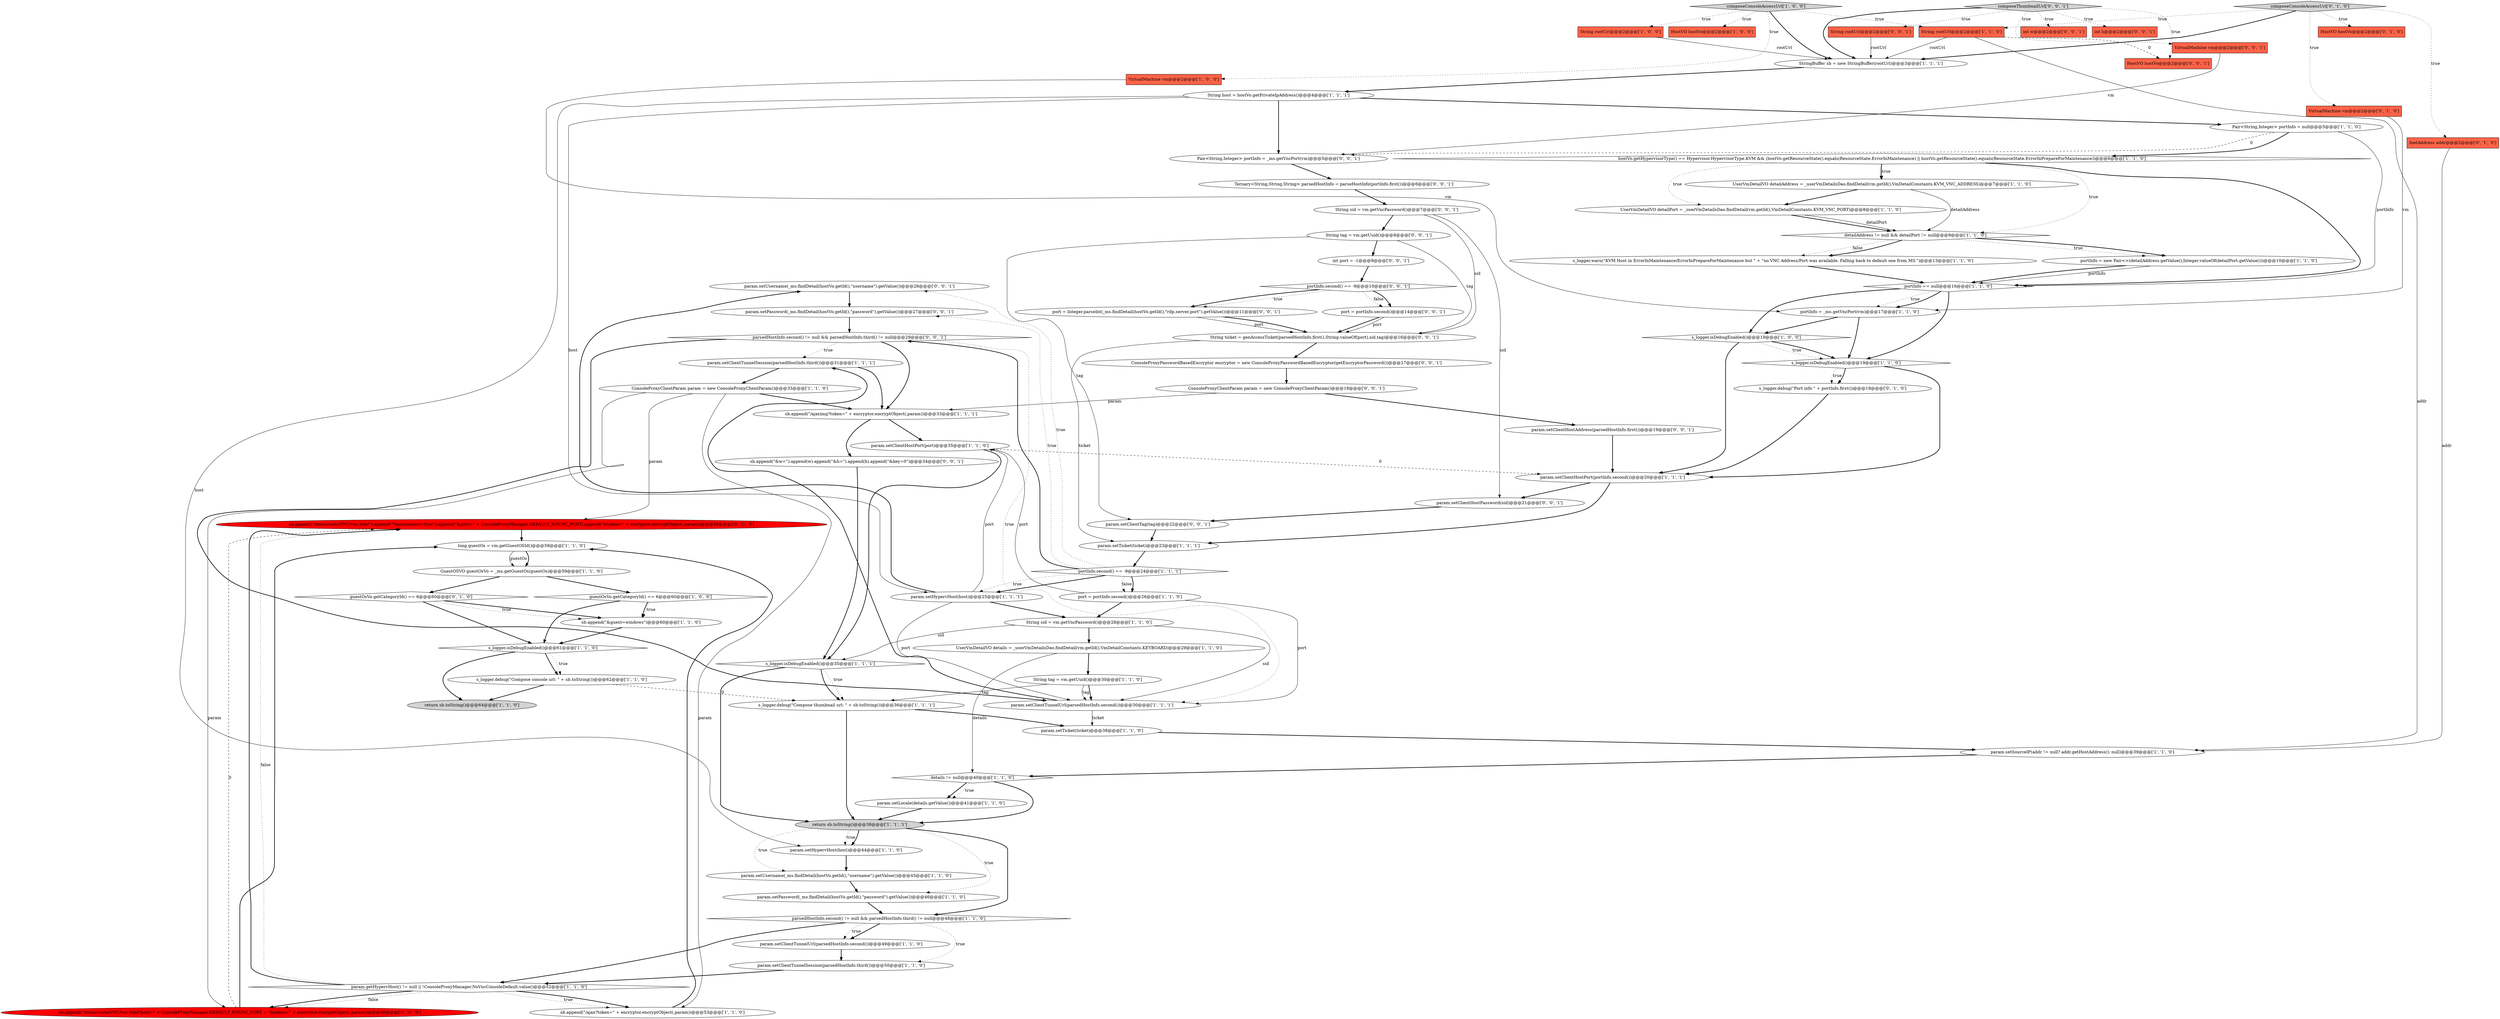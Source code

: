 digraph {
68 [style = filled, label = "param.setUsername(_ms.findDetail(hostVo.getId(),\"username\").getValue())@@@26@@@['0', '0', '1']", fillcolor = white, shape = ellipse image = "AAA0AAABBB3BBB"];
63 [style = filled, label = "param.setClientTag(tag)@@@22@@@['0', '0', '1']", fillcolor = white, shape = ellipse image = "AAA0AAABBB3BBB"];
7 [style = filled, label = "s_logger.isDebugEnabled()@@@61@@@['1', '1', '0']", fillcolor = white, shape = diamond image = "AAA0AAABBB1BBB"];
50 [style = filled, label = "hostVo.getHypervisorType() == Hypervisor.HypervisorType.KVM && (hostVo.getResourceState().equals(ResourceState.ErrorInMaintenance) || hostVo.getResourceState().equals(ResourceState.ErrorInPrepareForMaintenance))@@@6@@@['1', '1', '0']", fillcolor = white, shape = diamond image = "AAA0AAABBB1BBB"];
28 [style = filled, label = "portInfo = new Pair<>(detailAddress.getValue(),Integer.valueOf(detailPort.getValue()))@@@10@@@['1', '1', '0']", fillcolor = white, shape = ellipse image = "AAA0AAABBB1BBB"];
33 [style = filled, label = "return sb.toString()@@@64@@@['1', '1', '0']", fillcolor = lightgray, shape = ellipse image = "AAA0AAABBB1BBB"];
8 [style = filled, label = "ConsoleProxyClientParam param = new ConsoleProxyClientParam()@@@33@@@['1', '1', '0']", fillcolor = white, shape = ellipse image = "AAA0AAABBB1BBB"];
46 [style = filled, label = "param.setTicket(ticket)@@@38@@@['1', '1', '0']", fillcolor = white, shape = ellipse image = "AAA0AAABBB1BBB"];
9 [style = filled, label = "parsedHostInfo.second() != null && parsedHostInfo.third() != null@@@48@@@['1', '1', '0']", fillcolor = white, shape = diamond image = "AAA0AAABBB1BBB"];
5 [style = filled, label = "s_logger.isDebugEnabled()@@@19@@@['1', '0', '0']", fillcolor = white, shape = diamond image = "AAA0AAABBB1BBB"];
64 [style = filled, label = "int w@@@2@@@['0', '0', '1']", fillcolor = tomato, shape = box image = "AAA0AAABBB3BBB"];
81 [style = filled, label = "int h@@@2@@@['0', '0', '1']", fillcolor = tomato, shape = box image = "AAA0AAABBB3BBB"];
77 [style = filled, label = "int port = -1@@@9@@@['0', '0', '1']", fillcolor = white, shape = ellipse image = "AAA0AAABBB3BBB"];
59 [style = filled, label = "VirtualMachine vm@@@2@@@['0', '1', '0']", fillcolor = tomato, shape = box image = "AAA0AAABBB2BBB"];
78 [style = filled, label = "Ternary<String,String,String> parsedHostInfo = parseHostInfo(portInfo.first())@@@6@@@['0', '0', '1']", fillcolor = white, shape = ellipse image = "AAA0AAABBB3BBB"];
41 [style = filled, label = "String rootUrl@@@2@@@['1', '0', '0']", fillcolor = tomato, shape = box image = "AAA0AAABBB1BBB"];
13 [style = filled, label = "String tag = vm.getUuid()@@@30@@@['1', '1', '0']", fillcolor = white, shape = ellipse image = "AAA0AAABBB1BBB"];
80 [style = filled, label = "parsedHostInfo.second() != null && parsedHostInfo.third() != null@@@29@@@['0', '0', '1']", fillcolor = white, shape = diamond image = "AAA0AAABBB3BBB"];
43 [style = filled, label = "param.setTicket(ticket)@@@23@@@['1', '1', '1']", fillcolor = white, shape = ellipse image = "AAA0AAABBB1BBB"];
66 [style = filled, label = "port = portInfo.second()@@@14@@@['0', '0', '1']", fillcolor = white, shape = ellipse image = "AAA0AAABBB3BBB"];
39 [style = filled, label = "param.setPassword(_ms.findDetail(hostVo.getId(),\"password\").getValue())@@@46@@@['1', '1', '0']", fillcolor = white, shape = ellipse image = "AAA0AAABBB1BBB"];
27 [style = filled, label = "composeConsoleAccessUrl['1', '0', '0']", fillcolor = lightgray, shape = diamond image = "AAA0AAABBB1BBB"];
35 [style = filled, label = "param.setLocale(details.getValue())@@@41@@@['1', '1', '0']", fillcolor = white, shape = ellipse image = "AAA0AAABBB1BBB"];
26 [style = filled, label = "UserVmDetailVO detailAddress = _userVmDetailsDao.findDetail(vm.getId(),VmDetailConstants.KVM_VNC_ADDRESS)@@@7@@@['1', '1', '0']", fillcolor = white, shape = ellipse image = "AAA0AAABBB1BBB"];
53 [style = filled, label = "portInfo.second() == -9@@@24@@@['1', '1', '1']", fillcolor = white, shape = diamond image = "AAA0AAABBB1BBB"];
72 [style = filled, label = "String tag = vm.getUuid()@@@8@@@['0', '0', '1']", fillcolor = white, shape = ellipse image = "AAA0AAABBB3BBB"];
84 [style = filled, label = "portInfo.second() == -9@@@10@@@['0', '0', '1']", fillcolor = white, shape = diamond image = "AAA0AAABBB3BBB"];
45 [style = filled, label = "portInfo = _ms.getVncPort(vm)@@@17@@@['1', '1', '0']", fillcolor = white, shape = ellipse image = "AAA0AAABBB1BBB"];
17 [style = filled, label = "param.setClientTunnelSession(parsedHostInfo.third())@@@31@@@['1', '1', '1']", fillcolor = white, shape = ellipse image = "AAA0AAABBB1BBB"];
14 [style = filled, label = "details != null@@@40@@@['1', '1', '0']", fillcolor = white, shape = diamond image = "AAA0AAABBB1BBB"];
74 [style = filled, label = "port = Integer.parseInt(_ms.findDetail(hostVo.getId(),\"rdp.server.port\").getValue())@@@11@@@['0', '0', '1']", fillcolor = white, shape = ellipse image = "AAA0AAABBB3BBB"];
29 [style = filled, label = "detailAddress != null && detailPort != null@@@9@@@['1', '1', '0']", fillcolor = white, shape = diamond image = "AAA0AAABBB1BBB"];
11 [style = filled, label = "GuestOSVO guestOsVo = _ms.getGuestOs(guestOs)@@@59@@@['1', '1', '0']", fillcolor = white, shape = ellipse image = "AAA0AAABBB1BBB"];
56 [style = filled, label = "guestOsVo.getCategoryId() == 6@@@60@@@['0', '1', '0']", fillcolor = white, shape = diamond image = "AAA0AAABBB2BBB"];
69 [style = filled, label = "composeThumbnailUrl['0', '0', '1']", fillcolor = lightgray, shape = diamond image = "AAA0AAABBB3BBB"];
2 [style = filled, label = "port = portInfo.second()@@@26@@@['1', '1', '0']", fillcolor = white, shape = ellipse image = "AAA0AAABBB1BBB"];
65 [style = filled, label = "param.setPassword(_ms.findDetail(hostVo.getId(),\"password\").getValue())@@@27@@@['0', '0', '1']", fillcolor = white, shape = ellipse image = "AAA0AAABBB3BBB"];
54 [style = filled, label = "HostVO hostVo@@@2@@@['0', '1', '0']", fillcolor = tomato, shape = box image = "AAA0AAABBB2BBB"];
32 [style = filled, label = "s_logger.debug(\"Compose console url: \" + sb.toString())@@@62@@@['1', '1', '0']", fillcolor = white, shape = ellipse image = "AAA0AAABBB1BBB"];
47 [style = filled, label = "s_logger.debug(\"Compose thumbnail url: \" + sb.toString())@@@36@@@['1', '1', '1']", fillcolor = white, shape = ellipse image = "AAA0AAABBB1BBB"];
6 [style = filled, label = "param.getHypervHost() != null || !ConsoleProxyManager.NoVncConsoleDefault.value()@@@52@@@['1', '1', '0']", fillcolor = white, shape = diamond image = "AAA0AAABBB1BBB"];
70 [style = filled, label = "sb.append(\"&w=\").append(w).append(\"&h=\").append(h).append(\"&key=0\")@@@34@@@['0', '0', '1']", fillcolor = white, shape = ellipse image = "AAA0AAABBB3BBB"];
55 [style = filled, label = "s_logger.debug(\"Port info \" + portInfo.first())@@@19@@@['0', '1', '0']", fillcolor = white, shape = ellipse image = "AAA0AAABBB2BBB"];
36 [style = filled, label = "Pair<String,Integer> portInfo = null@@@5@@@['1', '1', '0']", fillcolor = white, shape = ellipse image = "AAA0AAABBB1BBB"];
34 [style = filled, label = "VirtualMachine vm@@@2@@@['1', '0', '0']", fillcolor = tomato, shape = box image = "AAA0AAABBB1BBB"];
40 [style = filled, label = "param.setClientHostPort(portInfo.second())@@@20@@@['1', '1', '1']", fillcolor = white, shape = ellipse image = "AAA0AAABBB1BBB"];
18 [style = filled, label = "param.setHypervHost(host)@@@44@@@['1', '1', '0']", fillcolor = white, shape = ellipse image = "AAA0AAABBB1BBB"];
52 [style = filled, label = "param.setHypervHost(host)@@@25@@@['1', '1', '1']", fillcolor = white, shape = ellipse image = "AAA0AAABBB1BBB"];
62 [style = filled, label = "Pair<String,Integer> portInfo = _ms.getVncPort(vm)@@@5@@@['0', '0', '1']", fillcolor = white, shape = ellipse image = "AAA0AAABBB3BBB"];
58 [style = filled, label = "sb.append(\"/resource/noVNC/vnc.html\").append(\"?autoconnect=true\").append(\"&port=\" + ConsoleProxyManager.DEFAULT_NOVNC_PORT).append(\"&token=\" + encryptor.encryptObject(,param))@@@56@@@['0', '1', '0']", fillcolor = red, shape = ellipse image = "AAA1AAABBB2BBB"];
73 [style = filled, label = "ConsoleProxyClientParam param = new ConsoleProxyClientParam()@@@18@@@['0', '0', '1']", fillcolor = white, shape = ellipse image = "AAA0AAABBB3BBB"];
60 [style = filled, label = "composeConsoleAccessUrl['0', '1', '0']", fillcolor = lightgray, shape = diamond image = "AAA0AAABBB2BBB"];
51 [style = filled, label = "sb.append(\"&guest=windows\")@@@60@@@['1', '1', '0']", fillcolor = white, shape = ellipse image = "AAA0AAABBB1BBB"];
10 [style = filled, label = "param.setUsername(_ms.findDetail(hostVo.getId(),\"username\").getValue())@@@45@@@['1', '1', '0']", fillcolor = white, shape = ellipse image = "AAA0AAABBB1BBB"];
82 [style = filled, label = "HostVO hostVo@@@2@@@['0', '0', '1']", fillcolor = tomato, shape = box image = "AAA0AAABBB3BBB"];
38 [style = filled, label = "sb.append(\"/ajaximg?token=\" + encryptor.encryptObject(,param))@@@33@@@['1', '1', '1']", fillcolor = white, shape = ellipse image = "AAA0AAABBB1BBB"];
16 [style = filled, label = "sb.append(\"/resource/noVNC/vnc.html?port=\" + ConsoleProxyManager.DEFAULT_NOVNC_PORT + \"&token=\" + encryptor.encryptObject(,param))@@@56@@@['1', '0', '0']", fillcolor = red, shape = ellipse image = "AAA1AAABBB1BBB"];
75 [style = filled, label = "param.setClientHostAddress(parsedHostInfo.first())@@@19@@@['0', '0', '1']", fillcolor = white, shape = ellipse image = "AAA0AAABBB3BBB"];
3 [style = filled, label = "param.setClientTunnelUrl(parsedHostInfo.second())@@@30@@@['1', '1', '1']", fillcolor = white, shape = ellipse image = "AAA0AAABBB1BBB"];
4 [style = filled, label = "String sid = vm.getVncPassword()@@@28@@@['1', '1', '0']", fillcolor = white, shape = ellipse image = "AAA0AAABBB1BBB"];
76 [style = filled, label = "param.setClientHostPassword(sid)@@@21@@@['0', '0', '1']", fillcolor = white, shape = ellipse image = "AAA0AAABBB3BBB"];
71 [style = filled, label = "String rootUrl@@@2@@@['0', '0', '1']", fillcolor = tomato, shape = box image = "AAA0AAABBB3BBB"];
44 [style = filled, label = "guestOsVo.getCategoryId() == 6@@@60@@@['1', '0', '0']", fillcolor = white, shape = diamond image = "AAA0AAABBB1BBB"];
12 [style = filled, label = "s_logger.warn(\"KVM Host in ErrorInMaintenance/ErrorInPrepareForMaintenance but \" + \"no VNC Address/Port was available. Falling back to default one from MS.\")@@@13@@@['1', '1', '0']", fillcolor = white, shape = ellipse image = "AAA0AAABBB1BBB"];
42 [style = filled, label = "HostVO hostVo@@@2@@@['1', '0', '0']", fillcolor = tomato, shape = box image = "AAA0AAABBB1BBB"];
83 [style = filled, label = "String sid = vm.getVncPassword()@@@7@@@['0', '0', '1']", fillcolor = white, shape = ellipse image = "AAA0AAABBB3BBB"];
61 [style = filled, label = "ConsoleProxyPasswordBasedEncryptor encryptor = new ConsoleProxyPasswordBasedEncryptor(getEncryptorPassword())@@@17@@@['0', '0', '1']", fillcolor = white, shape = ellipse image = "AAA0AAABBB3BBB"];
19 [style = filled, label = "String host = hostVo.getPrivateIpAddress()@@@4@@@['1', '1', '1']", fillcolor = white, shape = ellipse image = "AAA0AAABBB1BBB"];
23 [style = filled, label = "param.setSourceIP(addr != null? addr.getHostAddress(): null)@@@39@@@['1', '1', '0']", fillcolor = white, shape = ellipse image = "AAA0AAABBB1BBB"];
0 [style = filled, label = "UserVmDetailVO detailPort = _userVmDetailsDao.findDetail(vm.getId(),VmDetailConstants.KVM_VNC_PORT)@@@8@@@['1', '1', '0']", fillcolor = white, shape = ellipse image = "AAA0AAABBB1BBB"];
30 [style = filled, label = "UserVmDetailVO details = _userVmDetailsDao.findDetail(vm.getId(),VmDetailConstants.KEYBOARD)@@@29@@@['1', '1', '0']", fillcolor = white, shape = ellipse image = "AAA0AAABBB1BBB"];
1 [style = filled, label = "StringBuffer sb = new StringBuffer(rootUrl)@@@3@@@['1', '1', '1']", fillcolor = white, shape = ellipse image = "AAA0AAABBB1BBB"];
57 [style = filled, label = "InetAddress addr@@@2@@@['0', '1', '0']", fillcolor = tomato, shape = box image = "AAA0AAABBB2BBB"];
37 [style = filled, label = "long guestOs = vm.getGuestOSId()@@@58@@@['1', '1', '0']", fillcolor = white, shape = ellipse image = "AAA0AAABBB1BBB"];
25 [style = filled, label = "param.setClientTunnelSession(parsedHostInfo.third())@@@50@@@['1', '1', '0']", fillcolor = white, shape = ellipse image = "AAA0AAABBB1BBB"];
67 [style = filled, label = "String ticket = genAccessTicket(parsedHostInfo.first(),String.valueOf(port),sid,tag)@@@16@@@['0', '0', '1']", fillcolor = white, shape = ellipse image = "AAA0AAABBB3BBB"];
31 [style = filled, label = "return sb.toString()@@@38@@@['1', '1', '1']", fillcolor = lightgray, shape = ellipse image = "AAA0AAABBB1BBB"];
79 [style = filled, label = "VirtualMachine vm@@@2@@@['0', '0', '1']", fillcolor = tomato, shape = box image = "AAA0AAABBB3BBB"];
15 [style = filled, label = "portInfo == null@@@16@@@['1', '1', '0']", fillcolor = white, shape = diamond image = "AAA0AAABBB1BBB"];
48 [style = filled, label = "String rootUrl@@@2@@@['1', '1', '0']", fillcolor = tomato, shape = box image = "AAA0AAABBB1BBB"];
21 [style = filled, label = "param.setClientHostPort(port)@@@35@@@['1', '1', '0']", fillcolor = white, shape = ellipse image = "AAA0AAABBB1BBB"];
22 [style = filled, label = "param.setClientTunnelUrl(parsedHostInfo.second())@@@49@@@['1', '1', '0']", fillcolor = white, shape = ellipse image = "AAA0AAABBB1BBB"];
20 [style = filled, label = "s_logger.isDebugEnabled()@@@35@@@['1', '1', '1']", fillcolor = white, shape = diamond image = "AAA0AAABBB1BBB"];
24 [style = filled, label = "sb.append(\"/ajax?token=\" + encryptor.encryptObject(,param))@@@53@@@['1', '1', '0']", fillcolor = white, shape = ellipse image = "AAA0AAABBB1BBB"];
49 [style = filled, label = "s_logger.isDebugEnabled()@@@19@@@['1', '1', '0']", fillcolor = white, shape = diamond image = "AAA0AAABBB1BBB"];
32->47 [style = dashed, label="0"];
7->32 [style = bold, label=""];
16->37 [style = bold, label=""];
30->13 [style = bold, label=""];
2->3 [style = solid, label="port"];
14->35 [style = bold, label=""];
37->11 [style = bold, label=""];
70->20 [style = bold, label=""];
31->9 [style = bold, label=""];
39->9 [style = bold, label=""];
49->55 [style = dotted, label="true"];
60->48 [style = dotted, label="true"];
74->67 [style = solid, label="port"];
65->80 [style = bold, label=""];
55->40 [style = bold, label=""];
44->7 [style = bold, label=""];
53->52 [style = dotted, label="true"];
19->36 [style = bold, label=""];
34->45 [style = solid, label="vm"];
4->20 [style = solid, label="sid"];
84->66 [style = dotted, label="false"];
25->6 [style = bold, label=""];
73->75 [style = bold, label=""];
13->3 [style = solid, label="tag"];
60->59 [style = dotted, label="true"];
9->6 [style = bold, label=""];
49->55 [style = bold, label=""];
17->38 [style = bold, label=""];
74->67 [style = bold, label=""];
44->51 [style = bold, label=""];
52->68 [style = bold, label=""];
48->1 [style = solid, label="rootUrl"];
80->38 [style = bold, label=""];
5->49 [style = bold, label=""];
10->39 [style = bold, label=""];
43->53 [style = bold, label=""];
51->7 [style = bold, label=""];
28->15 [style = solid, label="portInfo"];
52->3 [style = solid, label="port"];
56->7 [style = bold, label=""];
49->40 [style = bold, label=""];
50->26 [style = dotted, label="true"];
60->1 [style = bold, label=""];
73->38 [style = solid, label="param"];
31->39 [style = dotted, label="true"];
71->1 [style = solid, label="rootUrl"];
63->43 [style = bold, label=""];
35->31 [style = bold, label=""];
8->58 [style = solid, label="param"];
22->25 [style = bold, label=""];
16->58 [style = dashed, label="0"];
11->56 [style = bold, label=""];
36->62 [style = dashed, label="0"];
6->16 [style = dotted, label="false"];
66->67 [style = bold, label=""];
53->52 [style = bold, label=""];
11->44 [style = bold, label=""];
72->77 [style = bold, label=""];
5->49 [style = dotted, label="true"];
48->82 [style = dashed, label="0"];
29->12 [style = dotted, label="false"];
8->24 [style = solid, label="param"];
59->45 [style = solid, label="vm"];
27->41 [style = dotted, label="true"];
0->29 [style = bold, label=""];
40->76 [style = bold, label=""];
72->67 [style = solid, label="tag"];
20->31 [style = bold, label=""];
83->76 [style = solid, label="sid"];
20->47 [style = dotted, label="true"];
2->4 [style = bold, label=""];
31->10 [style = dotted, label="true"];
8->38 [style = bold, label=""];
67->61 [style = bold, label=""];
2->21 [style = solid, label="port"];
56->51 [style = bold, label=""];
23->14 [style = bold, label=""];
69->71 [style = dotted, label="true"];
7->33 [style = bold, label=""];
26->0 [style = bold, label=""];
69->1 [style = bold, label=""];
27->48 [style = dotted, label="true"];
62->78 [style = bold, label=""];
66->67 [style = solid, label="port"];
19->62 [style = bold, label=""];
57->23 [style = solid, label="addr"];
36->50 [style = bold, label=""];
84->66 [style = bold, label=""];
27->42 [style = dotted, label="true"];
1->19 [style = bold, label=""];
7->32 [style = dotted, label="true"];
80->3 [style = dotted, label="true"];
36->15 [style = solid, label="portInfo"];
9->22 [style = bold, label=""];
17->8 [style = bold, label=""];
6->24 [style = dotted, label="true"];
75->40 [style = bold, label=""];
47->31 [style = bold, label=""];
53->68 [style = dotted, label="true"];
84->74 [style = dotted, label="true"];
53->65 [style = dotted, label="true"];
52->21 [style = solid, label="port"];
52->4 [style = bold, label=""];
58->37 [style = bold, label=""];
13->47 [style = solid, label="tag"];
68->65 [style = bold, label=""];
80->17 [style = dotted, label="true"];
69->81 [style = dotted, label="true"];
6->24 [style = bold, label=""];
60->57 [style = dotted, label="true"];
84->74 [style = bold, label=""];
83->67 [style = solid, label="sid"];
50->29 [style = dotted, label="true"];
60->54 [style = dotted, label="true"];
31->18 [style = dotted, label="true"];
32->33 [style = bold, label=""];
44->51 [style = dotted, label="true"];
69->64 [style = dotted, label="true"];
72->63 [style = solid, label="tag"];
80->3 [style = bold, label=""];
53->80 [style = bold, label=""];
18->10 [style = bold, label=""];
29->28 [style = dotted, label="true"];
14->31 [style = bold, label=""];
3->17 [style = bold, label=""];
50->15 [style = bold, label=""];
48->23 [style = solid, label="addr"];
40->43 [style = bold, label=""];
5->40 [style = bold, label=""];
15->45 [style = dotted, label="true"];
9->22 [style = dotted, label="true"];
6->58 [style = dotted, label="false"];
46->23 [style = bold, label=""];
50->26 [style = bold, label=""];
15->49 [style = bold, label=""];
27->1 [style = bold, label=""];
15->45 [style = bold, label=""];
28->15 [style = bold, label=""];
27->34 [style = dotted, label="true"];
45->49 [style = bold, label=""];
12->15 [style = bold, label=""];
47->46 [style = bold, label=""];
31->18 [style = bold, label=""];
78->83 [style = bold, label=""];
69->79 [style = dotted, label="true"];
69->82 [style = dotted, label="true"];
38->70 [style = bold, label=""];
8->16 [style = solid, label="param"];
20->47 [style = bold, label=""];
15->5 [style = bold, label=""];
53->2 [style = bold, label=""];
9->25 [style = dotted, label="true"];
29->28 [style = bold, label=""];
50->0 [style = dotted, label="true"];
30->14 [style = solid, label="details"];
29->12 [style = bold, label=""];
53->2 [style = dotted, label="false"];
56->51 [style = dotted, label="true"];
21->20 [style = bold, label=""];
67->43 [style = solid, label="ticket"];
4->30 [style = bold, label=""];
13->3 [style = bold, label=""];
6->16 [style = bold, label=""];
19->18 [style = solid, label="host"];
3->46 [style = solid, label="ticket"];
24->37 [style = bold, label=""];
21->40 [style = dashed, label="0"];
41->1 [style = solid, label="rootUrl"];
61->73 [style = bold, label=""];
38->21 [style = bold, label=""];
79->62 [style = solid, label="vm"];
14->35 [style = dotted, label="true"];
6->58 [style = bold, label=""];
26->29 [style = solid, label="detailAddress"];
77->84 [style = bold, label=""];
37->11 [style = solid, label="guestOs"];
4->3 [style = solid, label="sid"];
76->63 [style = bold, label=""];
19->52 [style = solid, label="host"];
83->72 [style = bold, label=""];
0->29 [style = solid, label="detailPort"];
45->5 [style = bold, label=""];
}
